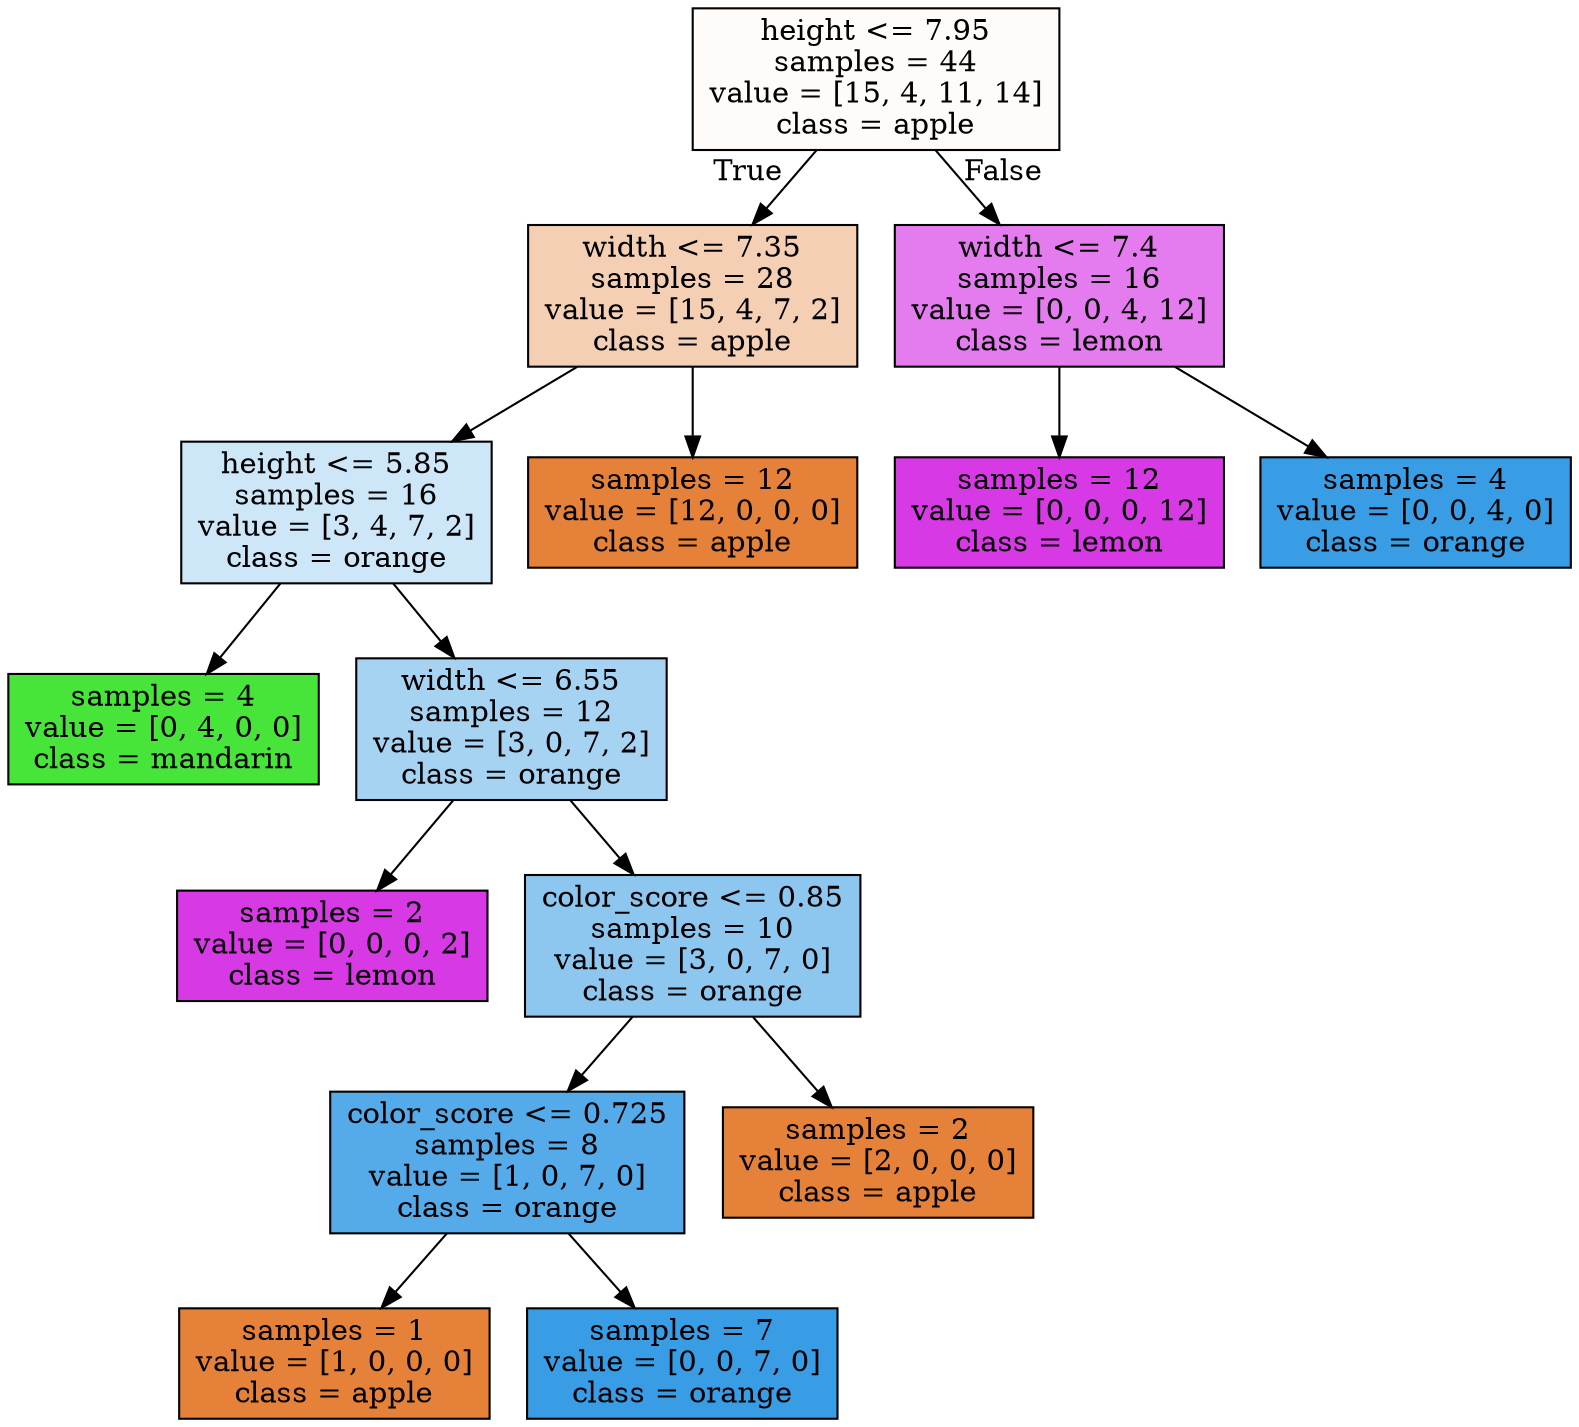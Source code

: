 digraph Tree {
node [shape=box, style="filled", color="black"] ;
0 [label="height <= 7.95\nsamples = 44\nvalue = [15, 4, 11, 14]\nclass = apple", fillcolor="#e5813908"] ;
1 [label="width <= 7.35\nsamples = 28\nvalue = [15, 4, 7, 2]\nclass = apple", fillcolor="#e5813961"] ;
0 -> 1 [labeldistance=2.5, labelangle=45, headlabel="True"] ;
2 [label="height <= 5.85\nsamples = 16\nvalue = [3, 4, 7, 2]\nclass = orange", fillcolor="#399de540"] ;
1 -> 2 ;
3 [label="samples = 4\nvalue = [0, 4, 0, 0]\nclass = mandarin", fillcolor="#47e539ff"] ;
2 -> 3 ;
4 [label="width <= 6.55\nsamples = 12\nvalue = [3, 0, 7, 2]\nclass = orange", fillcolor="#399de571"] ;
2 -> 4 ;
5 [label="samples = 2\nvalue = [0, 0, 0, 2]\nclass = lemon", fillcolor="#d739e5ff"] ;
4 -> 5 ;
6 [label="color_score <= 0.85\nsamples = 10\nvalue = [3, 0, 7, 0]\nclass = orange", fillcolor="#399de592"] ;
4 -> 6 ;
7 [label="color_score <= 0.725\nsamples = 8\nvalue = [1, 0, 7, 0]\nclass = orange", fillcolor="#399de5db"] ;
6 -> 7 ;
8 [label="samples = 1\nvalue = [1, 0, 0, 0]\nclass = apple", fillcolor="#e58139ff"] ;
7 -> 8 ;
9 [label="samples = 7\nvalue = [0, 0, 7, 0]\nclass = orange", fillcolor="#399de5ff"] ;
7 -> 9 ;
10 [label="samples = 2\nvalue = [2, 0, 0, 0]\nclass = apple", fillcolor="#e58139ff"] ;
6 -> 10 ;
11 [label="samples = 12\nvalue = [12, 0, 0, 0]\nclass = apple", fillcolor="#e58139ff"] ;
1 -> 11 ;
12 [label="width <= 7.4\nsamples = 16\nvalue = [0, 0, 4, 12]\nclass = lemon", fillcolor="#d739e5aa"] ;
0 -> 12 [labeldistance=2.5, labelangle=-45, headlabel="False"] ;
13 [label="samples = 12\nvalue = [0, 0, 0, 12]\nclass = lemon", fillcolor="#d739e5ff"] ;
12 -> 13 ;
14 [label="samples = 4\nvalue = [0, 0, 4, 0]\nclass = orange", fillcolor="#399de5ff"] ;
12 -> 14 ;
}